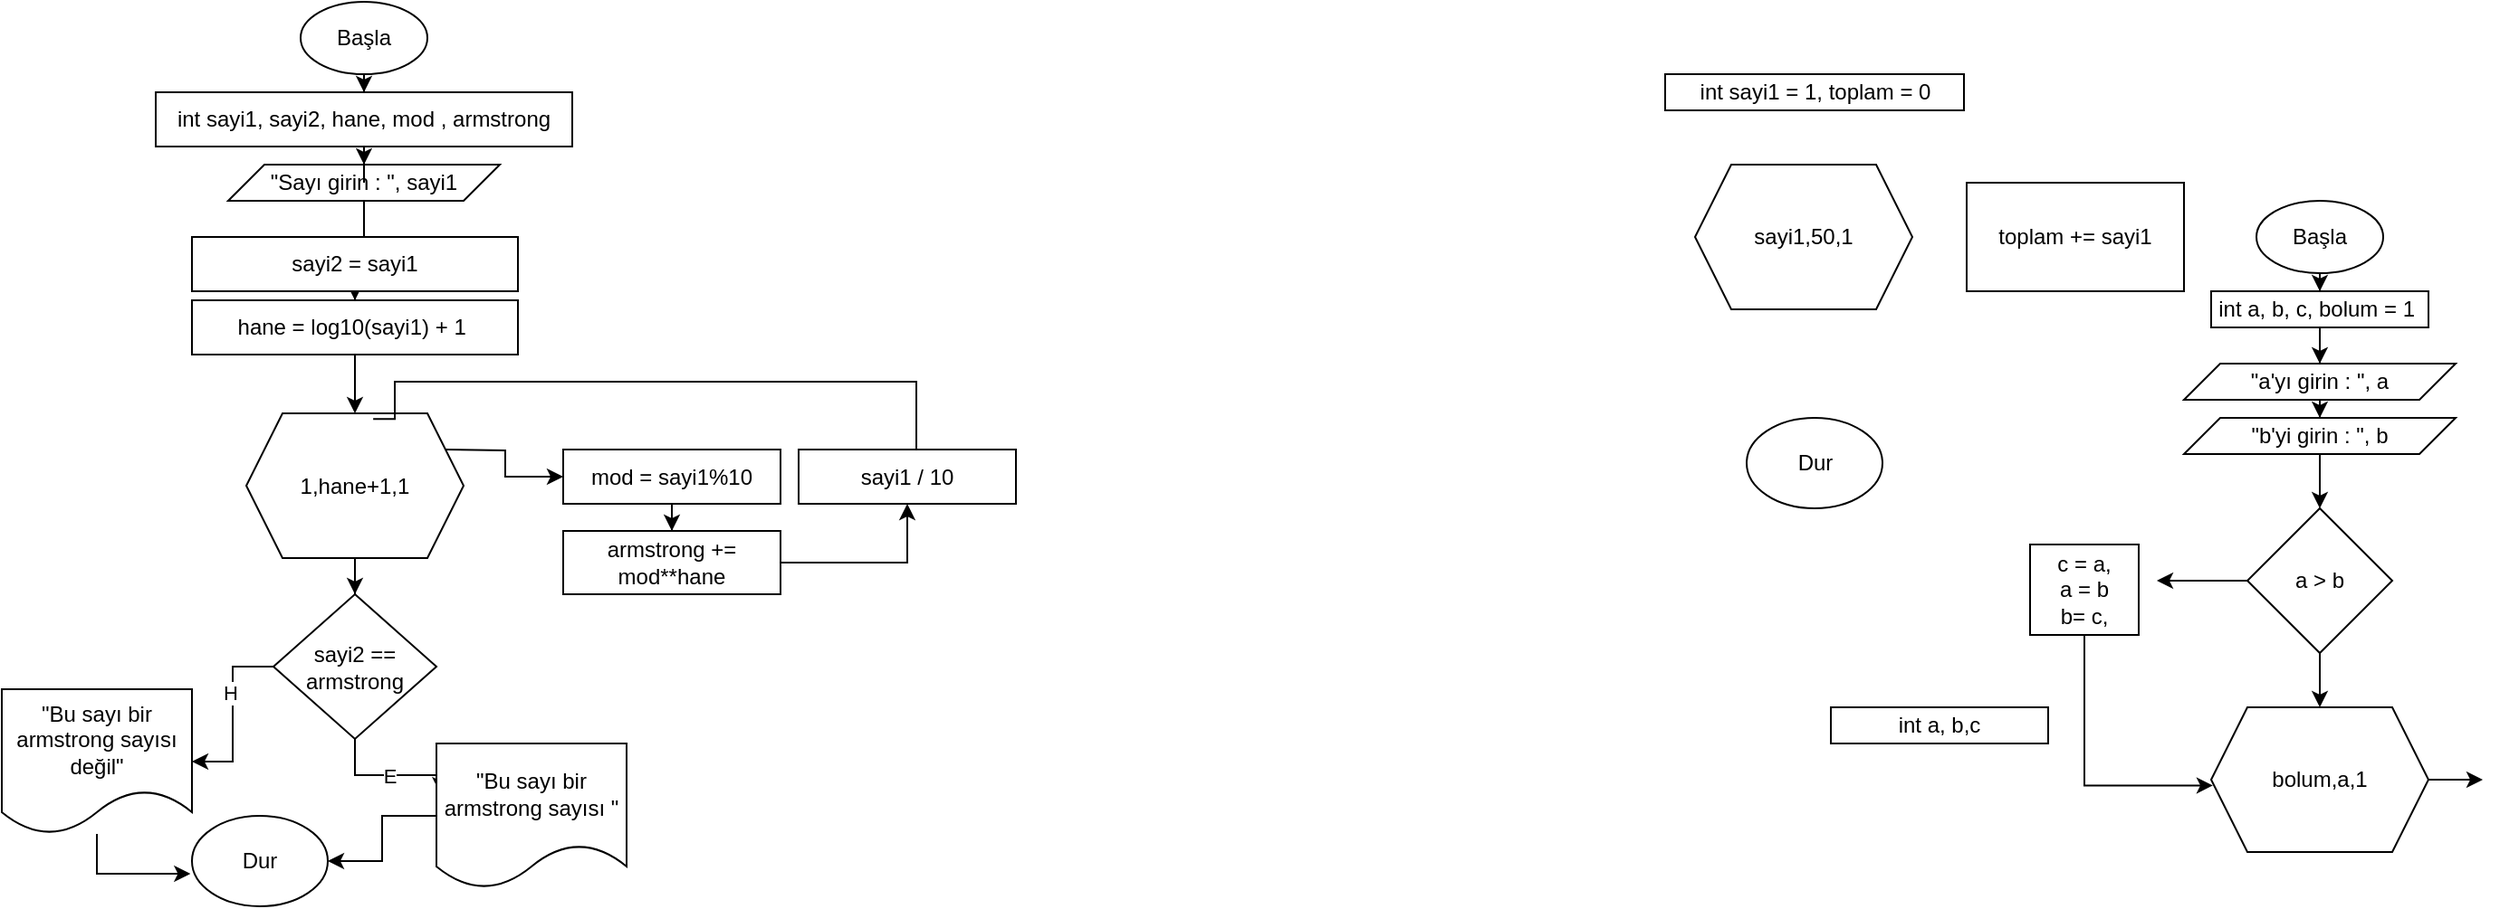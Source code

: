 <mxfile version="20.5.3"><diagram id="tzPK3nS3-B03nZ6gNJ2l" name="Sayfa -1"><mxGraphModel dx="2380" dy="574" grid="1" gridSize="10" guides="1" tooltips="1" connect="1" arrows="1" fold="1" page="1" pageScale="1" pageWidth="827" pageHeight="1169" math="0" shadow="0"><root><mxCell id="0"/><mxCell id="1" parent="0"/><mxCell id="86IYIsO5x17uGkdZpDaU-77" style="edgeStyle=orthogonalEdgeStyle;rounded=0;orthogonalLoop=1;jettySize=auto;html=1;entryX=0.5;entryY=0;entryDx=0;entryDy=0;" edge="1" parent="1" source="86IYIsO5x17uGkdZpDaU-1" target="86IYIsO5x17uGkdZpDaU-73"><mxGeometry relative="1" as="geometry"/></mxCell><mxCell id="86IYIsO5x17uGkdZpDaU-1" value="Başla" style="ellipse;whiteSpace=wrap;html=1;" vertex="1" parent="1"><mxGeometry x="145" y="120" width="70" height="40" as="geometry"/></mxCell><mxCell id="86IYIsO5x17uGkdZpDaU-50" value="" style="edgeStyle=orthogonalEdgeStyle;rounded=0;orthogonalLoop=1;jettySize=auto;html=1;" edge="1" parent="1" target="86IYIsO5x17uGkdZpDaU-49"><mxGeometry relative="1" as="geometry"><mxPoint x="239.983" y="260.034" as="sourcePoint"/></mxGeometry></mxCell><mxCell id="86IYIsO5x17uGkdZpDaU-42" value="Dur" style="ellipse;whiteSpace=wrap;html=1;" vertex="1" parent="1"><mxGeometry x="943.5" y="350" width="75" height="50" as="geometry"/></mxCell><mxCell id="86IYIsO5x17uGkdZpDaU-46" value="int a, b,c" style="whiteSpace=wrap;html=1;" vertex="1" parent="1"><mxGeometry x="990" y="510" width="120" height="20" as="geometry"/></mxCell><mxCell id="86IYIsO5x17uGkdZpDaU-57" value="sayi1,50,1" style="shape=hexagon;perimeter=hexagonPerimeter2;whiteSpace=wrap;html=1;fixedSize=1;" vertex="1" parent="1"><mxGeometry x="915" y="210" width="120" height="80" as="geometry"/></mxCell><mxCell id="86IYIsO5x17uGkdZpDaU-58" value="int sayi1 = 1, toplam = 0" style="whiteSpace=wrap;html=1;" vertex="1" parent="1"><mxGeometry x="898.5" y="160" width="165" height="20" as="geometry"/></mxCell><mxCell id="86IYIsO5x17uGkdZpDaU-59" value="toplam += sayi1" style="whiteSpace=wrap;html=1;" vertex="1" parent="1"><mxGeometry x="1065" y="220" width="120" height="60" as="geometry"/></mxCell><mxCell id="86IYIsO5x17uGkdZpDaU-122" value="" style="edgeStyle=orthogonalEdgeStyle;rounded=0;orthogonalLoop=1;jettySize=auto;html=1;startArrow=none;" edge="1" parent="1" source="86IYIsO5x17uGkdZpDaU-134" target="86IYIsO5x17uGkdZpDaU-121"><mxGeometry relative="1" as="geometry"/></mxCell><mxCell id="86IYIsO5x17uGkdZpDaU-64" value="&quot;Sayı girin : &quot;, sayi1" style="shape=parallelogram;perimeter=parallelogramPerimeter;whiteSpace=wrap;html=1;fixedSize=1;" vertex="1" parent="1"><mxGeometry x="105" y="210" width="150" height="20" as="geometry"/></mxCell><mxCell id="86IYIsO5x17uGkdZpDaU-78" style="edgeStyle=orthogonalEdgeStyle;rounded=0;orthogonalLoop=1;jettySize=auto;html=1;entryX=0.5;entryY=0;entryDx=0;entryDy=0;" edge="1" parent="1" source="86IYIsO5x17uGkdZpDaU-73" target="86IYIsO5x17uGkdZpDaU-64"><mxGeometry relative="1" as="geometry"/></mxCell><mxCell id="86IYIsO5x17uGkdZpDaU-73" value="int sayi1, sayi2, hane, mod , armstrong" style="whiteSpace=wrap;html=1;" vertex="1" parent="1"><mxGeometry x="65" y="170" width="230" height="30" as="geometry"/></mxCell><mxCell id="86IYIsO5x17uGkdZpDaU-87" style="edgeStyle=orthogonalEdgeStyle;rounded=0;orthogonalLoop=1;jettySize=auto;html=1;entryX=0.5;entryY=0;entryDx=0;entryDy=0;" edge="1" source="86IYIsO5x17uGkdZpDaU-88" target="86IYIsO5x17uGkdZpDaU-99" parent="1"><mxGeometry relative="1" as="geometry"/></mxCell><mxCell id="86IYIsO5x17uGkdZpDaU-88" value="Başla" style="ellipse;whiteSpace=wrap;html=1;" vertex="1" parent="1"><mxGeometry x="1225" y="230" width="70" height="40" as="geometry"/></mxCell><mxCell id="86IYIsO5x17uGkdZpDaU-89" style="edgeStyle=orthogonalEdgeStyle;rounded=0;orthogonalLoop=1;jettySize=auto;html=1;entryX=0.008;entryY=0.54;entryDx=0;entryDy=0;entryPerimeter=0;" edge="1" source="86IYIsO5x17uGkdZpDaU-90" target="86IYIsO5x17uGkdZpDaU-101" parent="1"><mxGeometry relative="1" as="geometry"><Array as="points"><mxPoint x="1130" y="553"/></Array></mxGeometry></mxCell><mxCell id="86IYIsO5x17uGkdZpDaU-90" value="c = a,&lt;br&gt;a = b&lt;br&gt;b= c," style="whiteSpace=wrap;html=1;" vertex="1" parent="1"><mxGeometry x="1100" y="420" width="60" height="50" as="geometry"/></mxCell><mxCell id="86IYIsO5x17uGkdZpDaU-91" style="edgeStyle=orthogonalEdgeStyle;rounded=0;orthogonalLoop=1;jettySize=auto;html=1;entryX=0.5;entryY=0;entryDx=0;entryDy=0;" edge="1" source="86IYIsO5x17uGkdZpDaU-92" target="86IYIsO5x17uGkdZpDaU-94" parent="1"><mxGeometry relative="1" as="geometry"/></mxCell><mxCell id="86IYIsO5x17uGkdZpDaU-92" value="&quot;a'yı girin : &quot;, a" style="shape=parallelogram;perimeter=parallelogramPerimeter;whiteSpace=wrap;html=1;fixedSize=1;" vertex="1" parent="1"><mxGeometry x="1185" y="320" width="150" height="20" as="geometry"/></mxCell><mxCell id="86IYIsO5x17uGkdZpDaU-93" value="" style="edgeStyle=orthogonalEdgeStyle;rounded=0;orthogonalLoop=1;jettySize=auto;html=1;" edge="1" source="86IYIsO5x17uGkdZpDaU-94" target="86IYIsO5x17uGkdZpDaU-97" parent="1"><mxGeometry relative="1" as="geometry"/></mxCell><mxCell id="86IYIsO5x17uGkdZpDaU-94" value="&quot;b'yi girin : &quot;, b" style="shape=parallelogram;perimeter=parallelogramPerimeter;whiteSpace=wrap;html=1;fixedSize=1;" vertex="1" parent="1"><mxGeometry x="1185" y="350" width="150" height="20" as="geometry"/></mxCell><mxCell id="86IYIsO5x17uGkdZpDaU-95" value="" style="edgeStyle=orthogonalEdgeStyle;rounded=0;orthogonalLoop=1;jettySize=auto;html=1;" edge="1" source="86IYIsO5x17uGkdZpDaU-97" parent="1"><mxGeometry relative="1" as="geometry"><mxPoint x="1170.0" y="440" as="targetPoint"/></mxGeometry></mxCell><mxCell id="86IYIsO5x17uGkdZpDaU-96" value="" style="edgeStyle=orthogonalEdgeStyle;rounded=0;orthogonalLoop=1;jettySize=auto;html=1;" edge="1" source="86IYIsO5x17uGkdZpDaU-97" target="86IYIsO5x17uGkdZpDaU-101" parent="1"><mxGeometry relative="1" as="geometry"/></mxCell><mxCell id="86IYIsO5x17uGkdZpDaU-97" value="a &amp;gt; b" style="rhombus;whiteSpace=wrap;html=1;" vertex="1" parent="1"><mxGeometry x="1220" y="400" width="80" height="80" as="geometry"/></mxCell><mxCell id="86IYIsO5x17uGkdZpDaU-98" style="edgeStyle=orthogonalEdgeStyle;rounded=0;orthogonalLoop=1;jettySize=auto;html=1;entryX=0.5;entryY=0;entryDx=0;entryDy=0;" edge="1" source="86IYIsO5x17uGkdZpDaU-99" target="86IYIsO5x17uGkdZpDaU-92" parent="1"><mxGeometry relative="1" as="geometry"/></mxCell><mxCell id="86IYIsO5x17uGkdZpDaU-99" value="int a, b, c, bolum = 1&amp;nbsp;" style="whiteSpace=wrap;html=1;" vertex="1" parent="1"><mxGeometry x="1200" y="280" width="120" height="20" as="geometry"/></mxCell><mxCell id="86IYIsO5x17uGkdZpDaU-100" value="" style="edgeStyle=orthogonalEdgeStyle;rounded=0;orthogonalLoop=1;jettySize=auto;html=1;" edge="1" source="86IYIsO5x17uGkdZpDaU-101" parent="1"><mxGeometry relative="1" as="geometry"><mxPoint x="1350" y="550" as="targetPoint"/></mxGeometry></mxCell><mxCell id="86IYIsO5x17uGkdZpDaU-101" value="bolum,a,1" style="shape=hexagon;perimeter=hexagonPerimeter2;whiteSpace=wrap;html=1;fixedSize=1;" vertex="1" parent="1"><mxGeometry x="1200" y="510" width="120" height="80" as="geometry"/></mxCell><mxCell id="86IYIsO5x17uGkdZpDaU-124" value="" style="edgeStyle=orthogonalEdgeStyle;rounded=0;orthogonalLoop=1;jettySize=auto;html=1;" edge="1" parent="1" source="86IYIsO5x17uGkdZpDaU-121" target="86IYIsO5x17uGkdZpDaU-123"><mxGeometry relative="1" as="geometry"/></mxCell><mxCell id="86IYIsO5x17uGkdZpDaU-126" value="" style="edgeStyle=orthogonalEdgeStyle;rounded=0;orthogonalLoop=1;jettySize=auto;html=1;" edge="1" parent="1" target="86IYIsO5x17uGkdZpDaU-125"><mxGeometry relative="1" as="geometry"><mxPoint x="225.003" y="367.534" as="sourcePoint"/></mxGeometry></mxCell><mxCell id="86IYIsO5x17uGkdZpDaU-138" value="" style="edgeStyle=orthogonalEdgeStyle;rounded=0;orthogonalLoop=1;jettySize=auto;html=1;" edge="1" parent="1" source="86IYIsO5x17uGkdZpDaU-123" target="86IYIsO5x17uGkdZpDaU-137"><mxGeometry relative="1" as="geometry"/></mxCell><mxCell id="86IYIsO5x17uGkdZpDaU-123" value="1,hane+1,1" style="shape=hexagon;perimeter=hexagonPerimeter2;whiteSpace=wrap;html=1;fixedSize=1;" vertex="1" parent="1"><mxGeometry x="115" y="347.5" width="120" height="80" as="geometry"/></mxCell><mxCell id="86IYIsO5x17uGkdZpDaU-128" value="" style="edgeStyle=orthogonalEdgeStyle;rounded=0;orthogonalLoop=1;jettySize=auto;html=1;" edge="1" parent="1" source="86IYIsO5x17uGkdZpDaU-125" target="86IYIsO5x17uGkdZpDaU-127"><mxGeometry relative="1" as="geometry"/></mxCell><mxCell id="86IYIsO5x17uGkdZpDaU-125" value="mod = sayi1%10" style="whiteSpace=wrap;html=1;" vertex="1" parent="1"><mxGeometry x="290" y="367.5" width="120" height="30" as="geometry"/></mxCell><mxCell id="86IYIsO5x17uGkdZpDaU-130" value="" style="edgeStyle=orthogonalEdgeStyle;rounded=0;orthogonalLoop=1;jettySize=auto;html=1;" edge="1" parent="1" source="86IYIsO5x17uGkdZpDaU-127" target="86IYIsO5x17uGkdZpDaU-129"><mxGeometry relative="1" as="geometry"/></mxCell><mxCell id="86IYIsO5x17uGkdZpDaU-127" value="armstrong += mod**hane" style="whiteSpace=wrap;html=1;" vertex="1" parent="1"><mxGeometry x="290" y="412.5" width="120" height="35" as="geometry"/></mxCell><mxCell id="86IYIsO5x17uGkdZpDaU-129" value="sayi1 / 10" style="whiteSpace=wrap;html=1;" vertex="1" parent="1"><mxGeometry x="420" y="367.5" width="120" height="30" as="geometry"/></mxCell><mxCell id="86IYIsO5x17uGkdZpDaU-134" value="sayi2 = sayi1" style="whiteSpace=wrap;html=1;" vertex="1" parent="1"><mxGeometry x="85" y="250" width="180" height="30" as="geometry"/></mxCell><mxCell id="86IYIsO5x17uGkdZpDaU-135" value="" style="edgeStyle=orthogonalEdgeStyle;rounded=0;orthogonalLoop=1;jettySize=auto;html=1;endArrow=none;" edge="1" parent="1" source="86IYIsO5x17uGkdZpDaU-64" target="86IYIsO5x17uGkdZpDaU-134"><mxGeometry relative="1" as="geometry"><mxPoint x="180" y="240" as="sourcePoint"/><mxPoint x="180" y="260" as="targetPoint"/></mxGeometry></mxCell><mxCell id="86IYIsO5x17uGkdZpDaU-121" value="hane = log10(sayi1) + 1&amp;nbsp;" style="whiteSpace=wrap;html=1;" vertex="1" parent="1"><mxGeometry x="85" y="285" width="180" height="30" as="geometry"/></mxCell><mxCell id="86IYIsO5x17uGkdZpDaU-136" value="" style="edgeStyle=orthogonalEdgeStyle;rounded=0;orthogonalLoop=1;jettySize=auto;html=1;entryX=0.584;entryY=0.039;entryDx=0;entryDy=0;endArrow=none;entryPerimeter=0;" edge="1" parent="1" source="86IYIsO5x17uGkdZpDaU-129" target="86IYIsO5x17uGkdZpDaU-123"><mxGeometry relative="1" as="geometry"><mxPoint x="485" y="367.5" as="sourcePoint"/><mxPoint x="190" y="347.5" as="targetPoint"/><Array as="points"><mxPoint x="485" y="330"/><mxPoint x="197" y="330"/><mxPoint x="197" y="351"/></Array></mxGeometry></mxCell><mxCell id="86IYIsO5x17uGkdZpDaU-140" value="" style="edgeStyle=orthogonalEdgeStyle;rounded=0;orthogonalLoop=1;jettySize=auto;html=1;" edge="1" parent="1" source="86IYIsO5x17uGkdZpDaU-137" target="86IYIsO5x17uGkdZpDaU-139"><mxGeometry relative="1" as="geometry"/></mxCell><mxCell id="86IYIsO5x17uGkdZpDaU-141" value="H" style="edgeLabel;html=1;align=center;verticalAlign=middle;resizable=0;points=[];" vertex="1" connectable="0" parent="86IYIsO5x17uGkdZpDaU-140"><mxGeometry x="-0.238" y="-2" relative="1" as="geometry"><mxPoint as="offset"/></mxGeometry></mxCell><mxCell id="86IYIsO5x17uGkdZpDaU-143" value="E" style="edgeStyle=orthogonalEdgeStyle;rounded=0;orthogonalLoop=1;jettySize=auto;html=1;entryX=0.02;entryY=0.345;entryDx=0;entryDy=0;entryPerimeter=0;" edge="1" parent="1" source="86IYIsO5x17uGkdZpDaU-137" target="86IYIsO5x17uGkdZpDaU-142"><mxGeometry relative="1" as="geometry"/></mxCell><mxCell id="86IYIsO5x17uGkdZpDaU-137" value="sayi2 == armstrong" style="rhombus;whiteSpace=wrap;html=1;" vertex="1" parent="1"><mxGeometry x="130" y="447.5" width="90" height="80" as="geometry"/></mxCell><mxCell id="86IYIsO5x17uGkdZpDaU-145" style="edgeStyle=orthogonalEdgeStyle;rounded=0;orthogonalLoop=1;jettySize=auto;html=1;entryX=-0.011;entryY=0.64;entryDx=0;entryDy=0;entryPerimeter=0;" edge="1" parent="1" source="86IYIsO5x17uGkdZpDaU-139" target="86IYIsO5x17uGkdZpDaU-144"><mxGeometry relative="1" as="geometry"/></mxCell><mxCell id="86IYIsO5x17uGkdZpDaU-139" value="&quot;Bu sayı bir armstrong sayısı değil&quot;" style="shape=document;whiteSpace=wrap;html=1;boundedLbl=1;" vertex="1" parent="1"><mxGeometry x="-20" y="500" width="105" height="80" as="geometry"/></mxCell><mxCell id="86IYIsO5x17uGkdZpDaU-146" style="edgeStyle=orthogonalEdgeStyle;rounded=0;orthogonalLoop=1;jettySize=auto;html=1;entryX=1;entryY=0.5;entryDx=0;entryDy=0;" edge="1" parent="1" source="86IYIsO5x17uGkdZpDaU-142" target="86IYIsO5x17uGkdZpDaU-144"><mxGeometry relative="1" as="geometry"/></mxCell><mxCell id="86IYIsO5x17uGkdZpDaU-142" value="&quot;Bu sayı bir armstrong sayısı &quot;" style="shape=document;whiteSpace=wrap;html=1;boundedLbl=1;" vertex="1" parent="1"><mxGeometry x="220" y="530" width="105" height="80" as="geometry"/></mxCell><mxCell id="86IYIsO5x17uGkdZpDaU-144" value="Dur" style="ellipse;whiteSpace=wrap;html=1;" vertex="1" parent="1"><mxGeometry x="85" y="570" width="75" height="50" as="geometry"/></mxCell></root></mxGraphModel></diagram></mxfile>